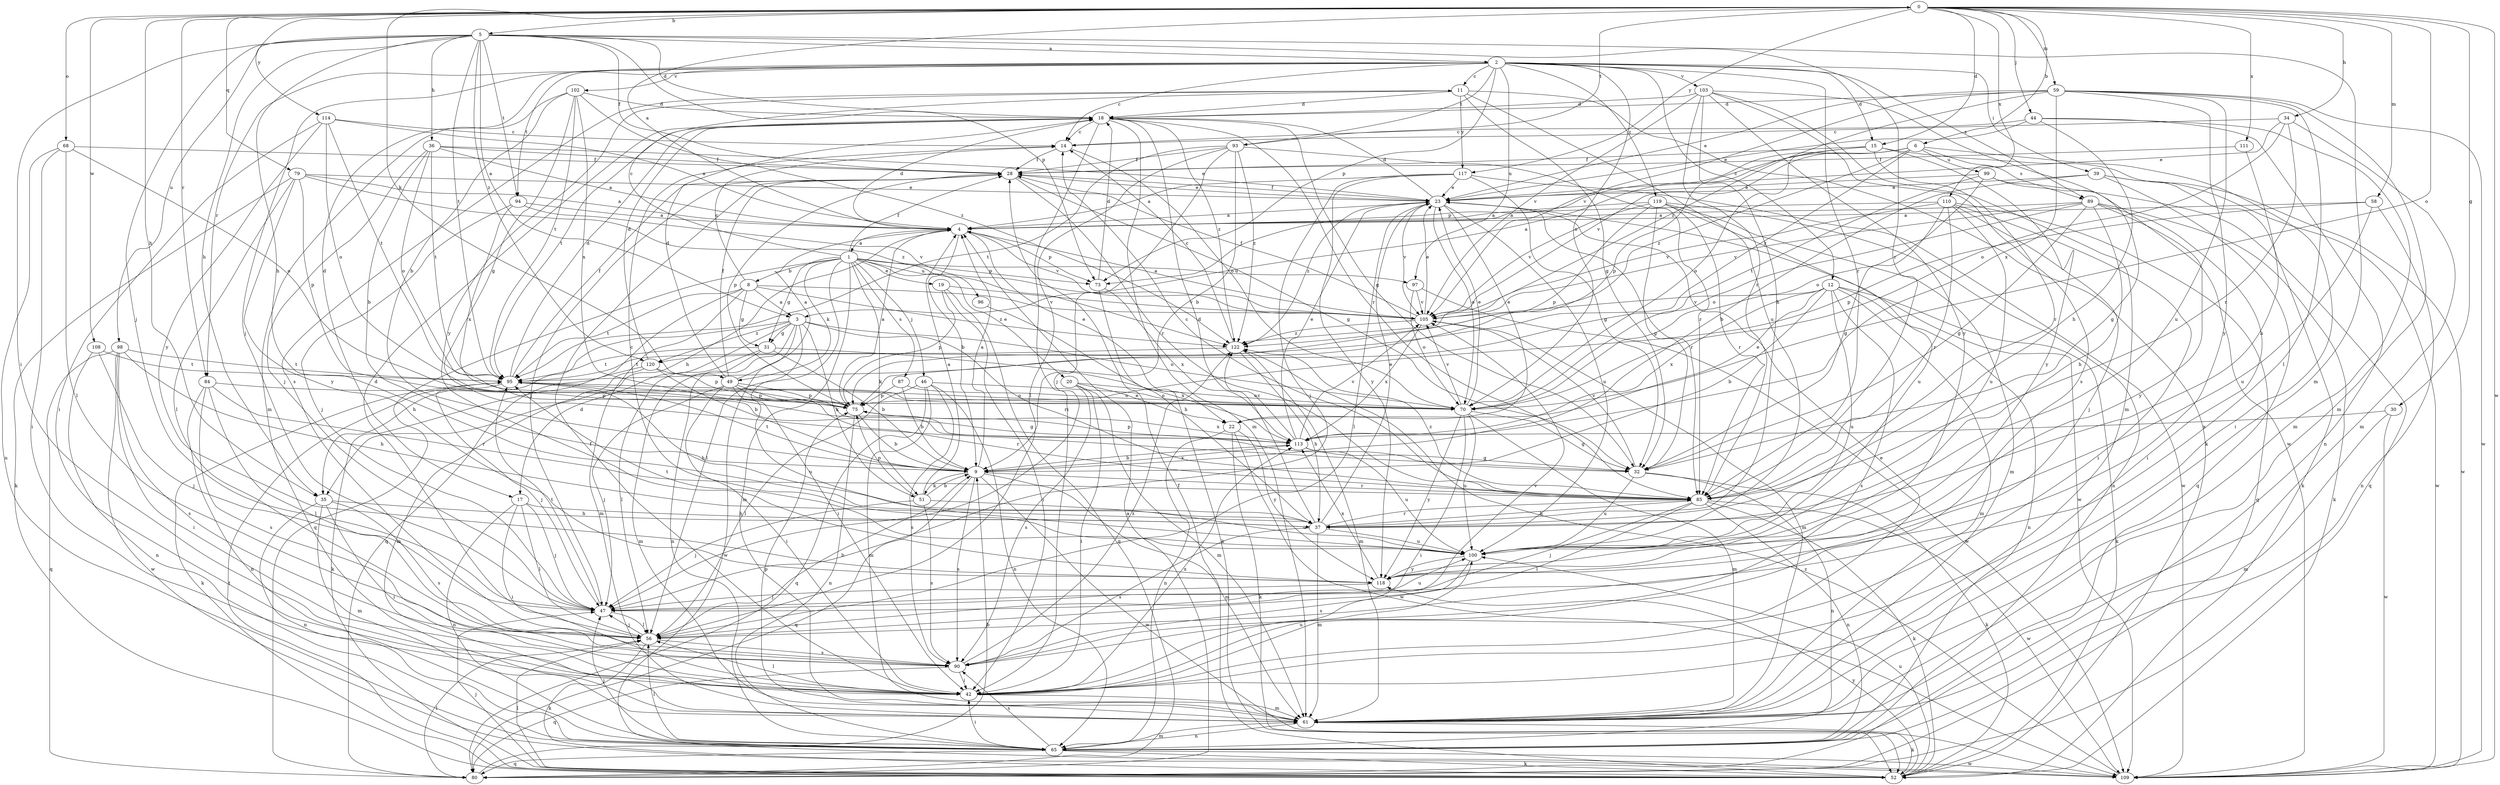 strict digraph  {
0;
1;
2;
3;
4;
5;
6;
8;
9;
11;
12;
14;
15;
17;
18;
19;
20;
22;
23;
28;
30;
31;
32;
34;
35;
36;
37;
39;
42;
44;
46;
47;
49;
51;
52;
56;
58;
59;
61;
65;
68;
70;
73;
75;
79;
80;
84;
85;
87;
89;
90;
93;
94;
95;
96;
97;
98;
99;
100;
102;
103;
105;
108;
109;
110;
111;
113;
114;
117;
118;
119;
120;
122;
0 -> 5  [label=b];
0 -> 6  [label=b];
0 -> 15  [label=d];
0 -> 30  [label=g];
0 -> 34  [label=h];
0 -> 35  [label=h];
0 -> 44  [label=j];
0 -> 49  [label=k];
0 -> 58  [label=m];
0 -> 59  [label=m];
0 -> 68  [label=o];
0 -> 70  [label=o];
0 -> 79  [label=q];
0 -> 84  [label=r];
0 -> 93  [label=t];
0 -> 108  [label=w];
0 -> 109  [label=w];
0 -> 110  [label=x];
0 -> 111  [label=x];
0 -> 114  [label=y];
0 -> 117  [label=y];
1 -> 8  [label=b];
1 -> 11  [label=c];
1 -> 19  [label=e];
1 -> 20  [label=e];
1 -> 28  [label=f];
1 -> 31  [label=g];
1 -> 46  [label=j];
1 -> 49  [label=k];
1 -> 51  [label=k];
1 -> 56  [label=l];
1 -> 61  [label=m];
1 -> 73  [label=p];
1 -> 80  [label=q];
1 -> 87  [label=s];
1 -> 96  [label=u];
1 -> 97  [label=u];
2 -> 11  [label=c];
2 -> 12  [label=c];
2 -> 14  [label=c];
2 -> 15  [label=d];
2 -> 17  [label=d];
2 -> 39  [label=i];
2 -> 47  [label=j];
2 -> 70  [label=o];
2 -> 73  [label=p];
2 -> 84  [label=r];
2 -> 85  [label=r];
2 -> 89  [label=s];
2 -> 93  [label=t];
2 -> 94  [label=t];
2 -> 97  [label=u];
2 -> 102  [label=v];
2 -> 103  [label=v];
2 -> 119  [label=z];
3 -> 17  [label=d];
3 -> 31  [label=g];
3 -> 35  [label=h];
3 -> 42  [label=i];
3 -> 51  [label=k];
3 -> 65  [label=n];
3 -> 70  [label=o];
3 -> 85  [label=r];
3 -> 109  [label=w];
3 -> 120  [label=z];
4 -> 0  [label=a];
4 -> 1  [label=a];
4 -> 9  [label=b];
4 -> 18  [label=d];
4 -> 22  [label=e];
4 -> 35  [label=h];
4 -> 73  [label=p];
4 -> 105  [label=v];
5 -> 2  [label=a];
5 -> 3  [label=a];
5 -> 18  [label=d];
5 -> 28  [label=f];
5 -> 35  [label=h];
5 -> 36  [label=h];
5 -> 37  [label=h];
5 -> 42  [label=i];
5 -> 47  [label=j];
5 -> 61  [label=m];
5 -> 73  [label=p];
5 -> 85  [label=r];
5 -> 94  [label=t];
5 -> 95  [label=t];
5 -> 98  [label=u];
5 -> 120  [label=z];
6 -> 3  [label=a];
6 -> 42  [label=i];
6 -> 73  [label=p];
6 -> 89  [label=s];
6 -> 99  [label=u];
6 -> 105  [label=v];
6 -> 120  [label=z];
6 -> 122  [label=z];
8 -> 3  [label=a];
8 -> 14  [label=c];
8 -> 31  [label=g];
8 -> 61  [label=m];
8 -> 80  [label=q];
8 -> 95  [label=t];
8 -> 105  [label=v];
8 -> 122  [label=z];
9 -> 4  [label=a];
9 -> 51  [label=k];
9 -> 61  [label=m];
9 -> 80  [label=q];
9 -> 85  [label=r];
9 -> 90  [label=s];
9 -> 95  [label=t];
9 -> 109  [label=w];
9 -> 113  [label=x];
11 -> 18  [label=d];
11 -> 32  [label=g];
11 -> 52  [label=k];
11 -> 90  [label=s];
11 -> 100  [label=u];
11 -> 117  [label=y];
11 -> 118  [label=y];
12 -> 9  [label=b];
12 -> 22  [label=e];
12 -> 52  [label=k];
12 -> 61  [label=m];
12 -> 65  [label=n];
12 -> 90  [label=s];
12 -> 100  [label=u];
12 -> 105  [label=v];
12 -> 113  [label=x];
14 -> 28  [label=f];
14 -> 70  [label=o];
15 -> 28  [label=f];
15 -> 70  [label=o];
15 -> 75  [label=p];
15 -> 85  [label=r];
15 -> 109  [label=w];
15 -> 118  [label=y];
17 -> 37  [label=h];
17 -> 42  [label=i];
17 -> 47  [label=j];
17 -> 56  [label=l];
17 -> 65  [label=n];
18 -> 14  [label=c];
18 -> 32  [label=g];
18 -> 42  [label=i];
18 -> 61  [label=m];
18 -> 85  [label=r];
18 -> 95  [label=t];
18 -> 122  [label=z];
19 -> 42  [label=i];
19 -> 75  [label=p];
19 -> 80  [label=q];
19 -> 105  [label=v];
20 -> 22  [label=e];
20 -> 42  [label=i];
20 -> 61  [label=m];
20 -> 70  [label=o];
20 -> 90  [label=s];
22 -> 52  [label=k];
22 -> 65  [label=n];
22 -> 109  [label=w];
22 -> 118  [label=y];
23 -> 4  [label=a];
23 -> 18  [label=d];
23 -> 22  [label=e];
23 -> 28  [label=f];
23 -> 56  [label=l];
23 -> 70  [label=o];
23 -> 85  [label=r];
23 -> 100  [label=u];
23 -> 105  [label=v];
23 -> 109  [label=w];
23 -> 122  [label=z];
28 -> 23  [label=e];
28 -> 32  [label=g];
28 -> 47  [label=j];
28 -> 75  [label=p];
28 -> 85  [label=r];
30 -> 61  [label=m];
30 -> 109  [label=w];
30 -> 113  [label=x];
31 -> 9  [label=b];
31 -> 56  [label=l];
31 -> 61  [label=m];
31 -> 95  [label=t];
31 -> 113  [label=x];
32 -> 52  [label=k];
32 -> 65  [label=n];
32 -> 100  [label=u];
32 -> 105  [label=v];
34 -> 14  [label=c];
34 -> 23  [label=e];
34 -> 61  [label=m];
34 -> 70  [label=o];
34 -> 85  [label=r];
35 -> 37  [label=h];
35 -> 42  [label=i];
35 -> 61  [label=m];
35 -> 65  [label=n];
35 -> 90  [label=s];
36 -> 4  [label=a];
36 -> 9  [label=b];
36 -> 23  [label=e];
36 -> 28  [label=f];
36 -> 47  [label=j];
36 -> 70  [label=o];
36 -> 95  [label=t];
37 -> 18  [label=d];
37 -> 23  [label=e];
37 -> 61  [label=m];
37 -> 85  [label=r];
37 -> 90  [label=s];
37 -> 100  [label=u];
39 -> 9  [label=b];
39 -> 23  [label=e];
39 -> 52  [label=k];
39 -> 80  [label=q];
39 -> 109  [label=w];
42 -> 23  [label=e];
42 -> 28  [label=f];
42 -> 56  [label=l];
42 -> 61  [label=m];
42 -> 100  [label=u];
42 -> 113  [label=x];
44 -> 14  [label=c];
44 -> 23  [label=e];
44 -> 37  [label=h];
44 -> 61  [label=m];
44 -> 65  [label=n];
46 -> 56  [label=l];
46 -> 61  [label=m];
46 -> 65  [label=n];
46 -> 70  [label=o];
46 -> 80  [label=q];
46 -> 90  [label=s];
47 -> 56  [label=l];
47 -> 95  [label=t];
47 -> 100  [label=u];
49 -> 4  [label=a];
49 -> 18  [label=d];
49 -> 28  [label=f];
49 -> 32  [label=g];
49 -> 42  [label=i];
49 -> 47  [label=j];
49 -> 75  [label=p];
49 -> 85  [label=r];
49 -> 100  [label=u];
51 -> 4  [label=a];
51 -> 9  [label=b];
51 -> 47  [label=j];
51 -> 75  [label=p];
51 -> 90  [label=s];
51 -> 100  [label=u];
52 -> 28  [label=f];
52 -> 47  [label=j];
52 -> 56  [label=l];
52 -> 95  [label=t];
52 -> 100  [label=u];
52 -> 118  [label=y];
56 -> 9  [label=b];
56 -> 18  [label=d];
56 -> 47  [label=j];
56 -> 52  [label=k];
56 -> 90  [label=s];
56 -> 105  [label=v];
58 -> 4  [label=a];
58 -> 65  [label=n];
58 -> 75  [label=p];
58 -> 100  [label=u];
59 -> 18  [label=d];
59 -> 23  [label=e];
59 -> 56  [label=l];
59 -> 61  [label=m];
59 -> 100  [label=u];
59 -> 105  [label=v];
59 -> 109  [label=w];
59 -> 113  [label=x];
59 -> 118  [label=y];
59 -> 122  [label=z];
61 -> 52  [label=k];
61 -> 65  [label=n];
61 -> 75  [label=p];
65 -> 42  [label=i];
65 -> 47  [label=j];
65 -> 52  [label=k];
65 -> 56  [label=l];
65 -> 61  [label=m];
65 -> 80  [label=q];
65 -> 90  [label=s];
65 -> 109  [label=w];
68 -> 28  [label=f];
68 -> 42  [label=i];
68 -> 56  [label=l];
68 -> 65  [label=n];
68 -> 70  [label=o];
70 -> 23  [label=e];
70 -> 32  [label=g];
70 -> 42  [label=i];
70 -> 61  [label=m];
70 -> 100  [label=u];
70 -> 105  [label=v];
70 -> 118  [label=y];
73 -> 18  [label=d];
73 -> 52  [label=k];
73 -> 113  [label=x];
75 -> 4  [label=a];
75 -> 9  [label=b];
75 -> 65  [label=n];
75 -> 113  [label=x];
79 -> 4  [label=a];
79 -> 23  [label=e];
79 -> 52  [label=k];
79 -> 56  [label=l];
79 -> 75  [label=p];
79 -> 118  [label=y];
79 -> 122  [label=z];
80 -> 4  [label=a];
80 -> 9  [label=b];
80 -> 56  [label=l];
84 -> 56  [label=l];
84 -> 65  [label=n];
84 -> 75  [label=p];
84 -> 85  [label=r];
84 -> 90  [label=s];
85 -> 14  [label=c];
85 -> 37  [label=h];
85 -> 47  [label=j];
85 -> 52  [label=k];
85 -> 56  [label=l];
85 -> 65  [label=n];
85 -> 109  [label=w];
85 -> 122  [label=z];
87 -> 9  [label=b];
87 -> 70  [label=o];
87 -> 75  [label=p];
89 -> 4  [label=a];
89 -> 32  [label=g];
89 -> 37  [label=h];
89 -> 42  [label=i];
89 -> 52  [label=k];
89 -> 70  [label=o];
89 -> 105  [label=v];
89 -> 118  [label=y];
90 -> 42  [label=i];
90 -> 80  [label=q];
90 -> 122  [label=z];
93 -> 9  [label=b];
93 -> 28  [label=f];
93 -> 47  [label=j];
93 -> 56  [label=l];
93 -> 85  [label=r];
93 -> 95  [label=t];
93 -> 122  [label=z];
94 -> 4  [label=a];
94 -> 47  [label=j];
94 -> 105  [label=v];
94 -> 113  [label=x];
95 -> 18  [label=d];
95 -> 28  [label=f];
95 -> 37  [label=h];
95 -> 47  [label=j];
95 -> 52  [label=k];
95 -> 70  [label=o];
95 -> 75  [label=p];
96 -> 37  [label=h];
97 -> 70  [label=o];
97 -> 105  [label=v];
97 -> 109  [label=w];
98 -> 37  [label=h];
98 -> 42  [label=i];
98 -> 80  [label=q];
98 -> 90  [label=s];
98 -> 95  [label=t];
98 -> 109  [label=w];
99 -> 23  [label=e];
99 -> 32  [label=g];
99 -> 70  [label=o];
99 -> 80  [label=q];
99 -> 95  [label=t];
100 -> 14  [label=c];
100 -> 90  [label=s];
100 -> 95  [label=t];
100 -> 118  [label=y];
102 -> 9  [label=b];
102 -> 18  [label=d];
102 -> 32  [label=g];
102 -> 61  [label=m];
102 -> 95  [label=t];
102 -> 113  [label=x];
102 -> 122  [label=z];
103 -> 18  [label=d];
103 -> 37  [label=h];
103 -> 61  [label=m];
103 -> 85  [label=r];
103 -> 90  [label=s];
103 -> 105  [label=v];
103 -> 109  [label=w];
103 -> 118  [label=y];
105 -> 4  [label=a];
105 -> 23  [label=e];
105 -> 28  [label=f];
105 -> 61  [label=m];
105 -> 113  [label=x];
105 -> 122  [label=z];
108 -> 47  [label=j];
108 -> 65  [label=n];
108 -> 95  [label=t];
109 -> 122  [label=z];
110 -> 4  [label=a];
110 -> 32  [label=g];
110 -> 42  [label=i];
110 -> 47  [label=j];
110 -> 80  [label=q];
110 -> 85  [label=r];
110 -> 100  [label=u];
110 -> 105  [label=v];
111 -> 28  [label=f];
111 -> 37  [label=h];
113 -> 9  [label=b];
113 -> 23  [label=e];
113 -> 32  [label=g];
113 -> 75  [label=p];
113 -> 100  [label=u];
113 -> 105  [label=v];
113 -> 122  [label=z];
114 -> 4  [label=a];
114 -> 14  [label=c];
114 -> 42  [label=i];
114 -> 70  [label=o];
114 -> 95  [label=t];
114 -> 118  [label=y];
117 -> 4  [label=a];
117 -> 23  [label=e];
117 -> 32  [label=g];
117 -> 47  [label=j];
117 -> 109  [label=w];
117 -> 118  [label=y];
118 -> 47  [label=j];
118 -> 113  [label=x];
119 -> 4  [label=a];
119 -> 32  [label=g];
119 -> 61  [label=m];
119 -> 65  [label=n];
119 -> 75  [label=p];
119 -> 85  [label=r];
119 -> 100  [label=u];
119 -> 105  [label=v];
120 -> 9  [label=b];
120 -> 18  [label=d];
120 -> 52  [label=k];
120 -> 61  [label=m];
120 -> 75  [label=p];
122 -> 14  [label=c];
122 -> 37  [label=h];
122 -> 61  [label=m];
122 -> 95  [label=t];
}
